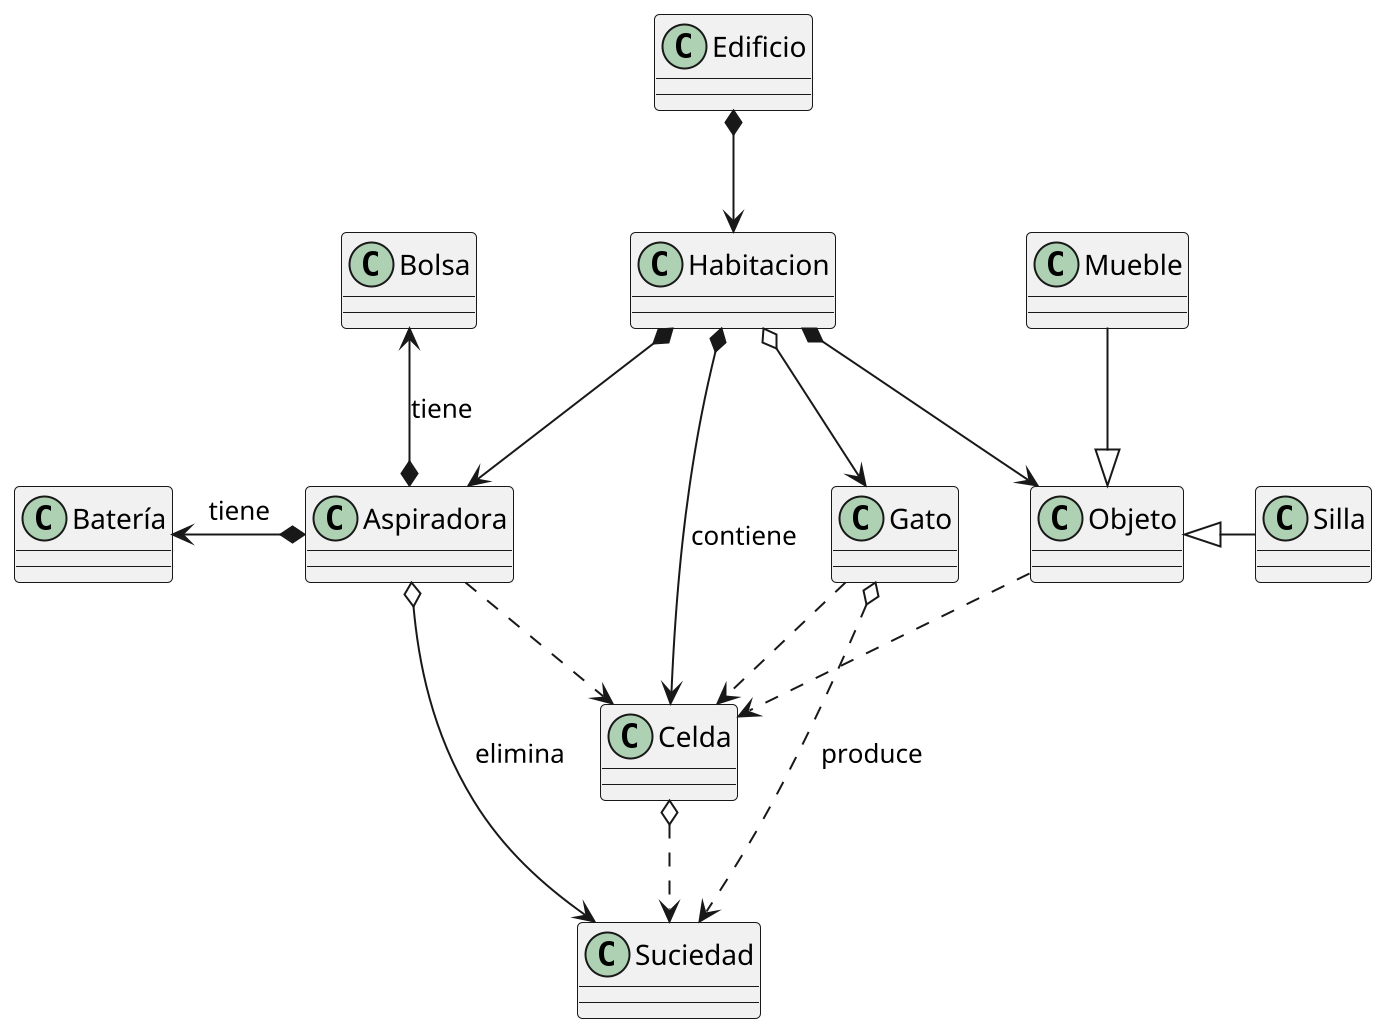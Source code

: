 @startuml
scale 2
class Edificio
class Habitacion
class Aspiradora
class Suciedad
class Batería
class Gato
class Bolsa
class Objeto
class Celda
class Mueble
class Silla

Edificio *--> Habitacion

Habitacion *--> Celda : contiene
Habitacion *--> Aspiradora
Habitacion o--> Gato
Habitacion *--> Objeto

Celda o..> Suciedad

Aspiradora o--> Suciedad : elimina
Aspiradora *-u-> Bolsa : tiene
Aspiradora *-l-> Batería : tiene
Aspiradora ..> Celda

Gato o..> Suciedad : produce
Gato ..> Celda

Objeto <|-u- Mueble
Objeto <|-r- Silla
Objeto ..> Celda

@enduml